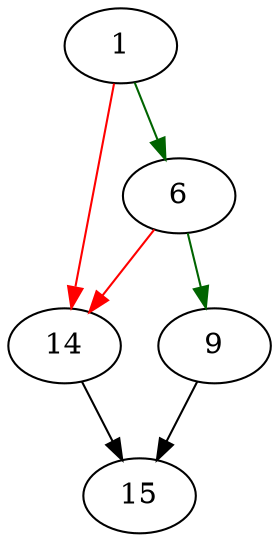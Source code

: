 strict digraph "sqlite3_str_finish" {
	// Node definitions.
	1 [entry=true];
	6;
	14;
	9;
	15;

	// Edge definitions.
	1 -> 6 [
		color=darkgreen
		cond=true
	];
	1 -> 14 [
		color=red
		cond=false
	];
	6 -> 14 [
		color=red
		cond=false
	];
	6 -> 9 [
		color=darkgreen
		cond=true
	];
	14 -> 15;
	9 -> 15;
}